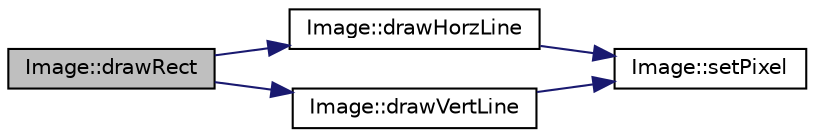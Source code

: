 digraph "Image::drawRect"
{
 // LATEX_PDF_SIZE
  edge [fontname="Helvetica",fontsize="10",labelfontname="Helvetica",labelfontsize="10"];
  node [fontname="Helvetica",fontsize="10",shape=record];
  rankdir="LR";
  Node1 [label="Image::drawRect",height=0.2,width=0.4,color="black", fillcolor="grey75", style="filled", fontcolor="black",tooltip=" "];
  Node1 -> Node2 [color="midnightblue",fontsize="10",style="solid"];
  Node2 [label="Image::drawHorzLine",height=0.2,width=0.4,color="black", fillcolor="white", style="filled",URL="$classImage.html#aa05e82338cdada0f1d12ca338e96ddfc",tooltip=" "];
  Node2 -> Node3 [color="midnightblue",fontsize="10",style="solid"];
  Node3 [label="Image::setPixel",height=0.2,width=0.4,color="black", fillcolor="white", style="filled",URL="$classImage.html#a2cf00201a01a7abead6f33b923afd1ca",tooltip=" "];
  Node1 -> Node4 [color="midnightblue",fontsize="10",style="solid"];
  Node4 [label="Image::drawVertLine",height=0.2,width=0.4,color="black", fillcolor="white", style="filled",URL="$classImage.html#aafce8f135d4b02f0375c2b100dbbabd6",tooltip=" "];
  Node4 -> Node3 [color="midnightblue",fontsize="10",style="solid"];
}
